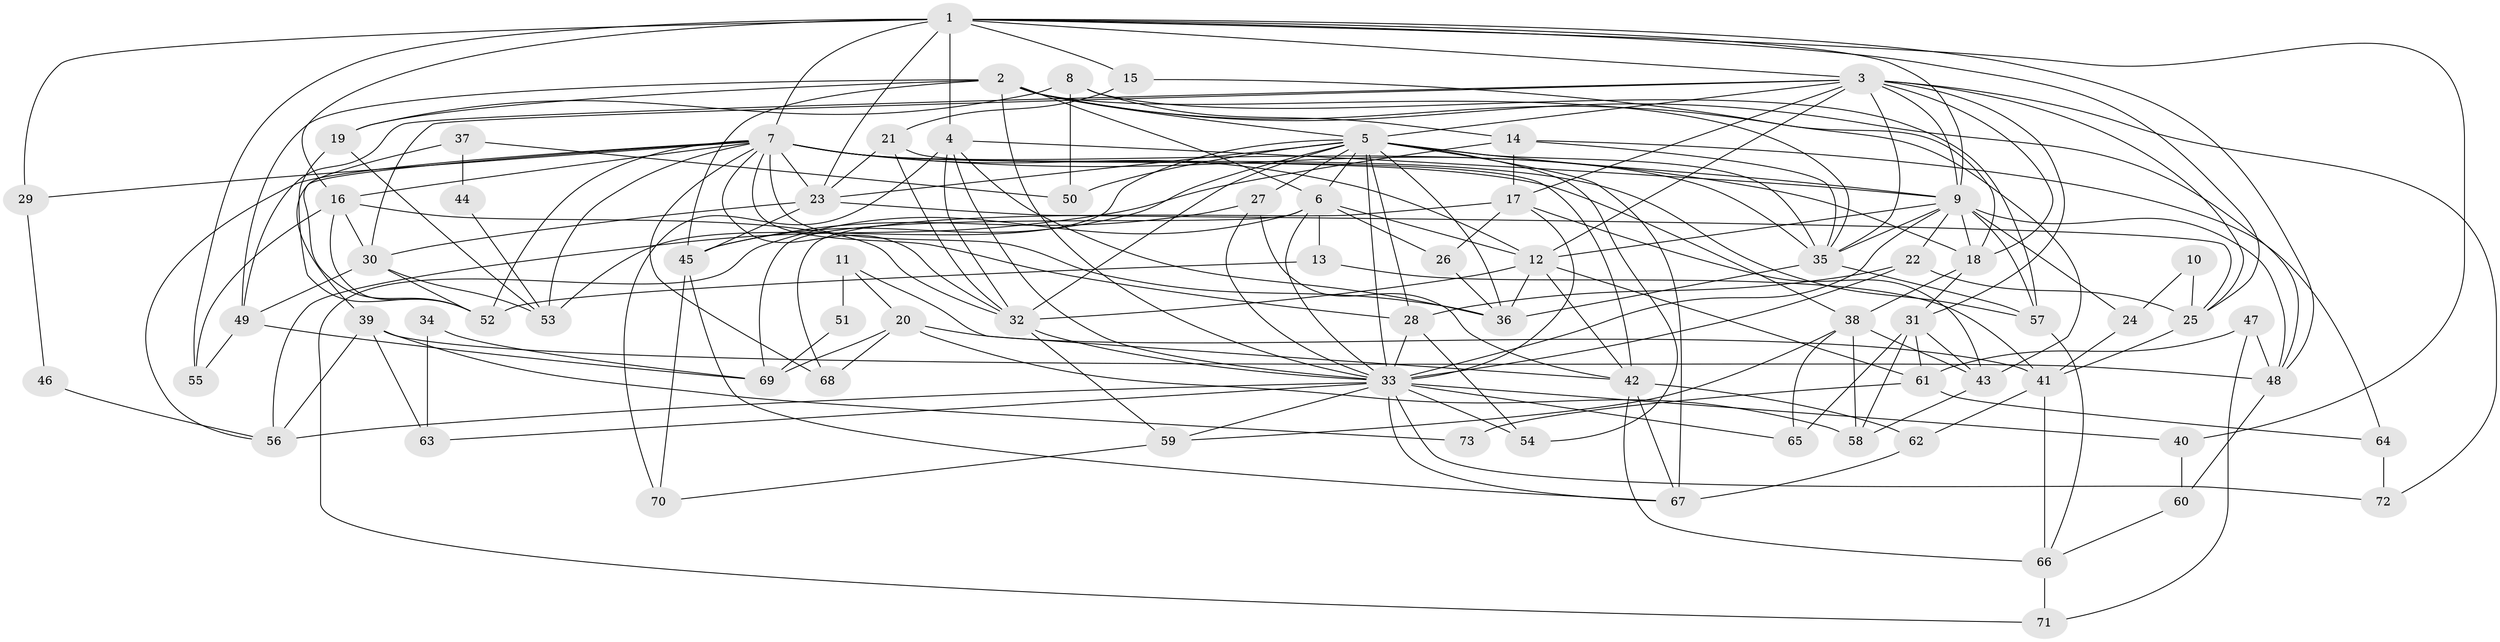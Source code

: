 // original degree distribution, {5: 0.17123287671232876, 2: 0.07534246575342465, 4: 0.2876712328767123, 3: 0.3287671232876712, 8: 0.00684931506849315, 6: 0.1095890410958904, 7: 0.02054794520547945}
// Generated by graph-tools (version 1.1) at 2025/43/03/06/25 01:43:20]
// undirected, 73 vertices, 194 edges
graph export_dot {
graph [start="1"]
  node [color=gray90,style=filled];
  1;
  2;
  3;
  4;
  5;
  6;
  7;
  8;
  9;
  10;
  11;
  12;
  13;
  14;
  15;
  16;
  17;
  18;
  19;
  20;
  21;
  22;
  23;
  24;
  25;
  26;
  27;
  28;
  29;
  30;
  31;
  32;
  33;
  34;
  35;
  36;
  37;
  38;
  39;
  40;
  41;
  42;
  43;
  44;
  45;
  46;
  47;
  48;
  49;
  50;
  51;
  52;
  53;
  54;
  55;
  56;
  57;
  58;
  59;
  60;
  61;
  62;
  63;
  64;
  65;
  66;
  67;
  68;
  69;
  70;
  71;
  72;
  73;
  1 -- 3 [weight=2.0];
  1 -- 4 [weight=1.0];
  1 -- 7 [weight=2.0];
  1 -- 9 [weight=2.0];
  1 -- 15 [weight=1.0];
  1 -- 16 [weight=3.0];
  1 -- 23 [weight=1.0];
  1 -- 25 [weight=1.0];
  1 -- 29 [weight=1.0];
  1 -- 40 [weight=1.0];
  1 -- 48 [weight=1.0];
  1 -- 55 [weight=1.0];
  2 -- 5 [weight=1.0];
  2 -- 6 [weight=1.0];
  2 -- 19 [weight=1.0];
  2 -- 33 [weight=1.0];
  2 -- 35 [weight=1.0];
  2 -- 43 [weight=1.0];
  2 -- 45 [weight=1.0];
  2 -- 48 [weight=1.0];
  2 -- 49 [weight=2.0];
  3 -- 5 [weight=1.0];
  3 -- 9 [weight=1.0];
  3 -- 12 [weight=1.0];
  3 -- 17 [weight=1.0];
  3 -- 18 [weight=1.0];
  3 -- 25 [weight=1.0];
  3 -- 30 [weight=1.0];
  3 -- 31 [weight=1.0];
  3 -- 35 [weight=1.0];
  3 -- 49 [weight=1.0];
  3 -- 72 [weight=1.0];
  4 -- 9 [weight=1.0];
  4 -- 32 [weight=1.0];
  4 -- 33 [weight=1.0];
  4 -- 36 [weight=1.0];
  4 -- 70 [weight=1.0];
  5 -- 6 [weight=1.0];
  5 -- 9 [weight=3.0];
  5 -- 23 [weight=1.0];
  5 -- 27 [weight=1.0];
  5 -- 28 [weight=2.0];
  5 -- 32 [weight=3.0];
  5 -- 33 [weight=2.0];
  5 -- 35 [weight=2.0];
  5 -- 36 [weight=1.0];
  5 -- 45 [weight=1.0];
  5 -- 50 [weight=1.0];
  5 -- 53 [weight=1.0];
  5 -- 54 [weight=1.0];
  5 -- 67 [weight=1.0];
  6 -- 12 [weight=2.0];
  6 -- 13 [weight=1.0];
  6 -- 26 [weight=1.0];
  6 -- 33 [weight=1.0];
  6 -- 69 [weight=1.0];
  6 -- 71 [weight=1.0];
  7 -- 12 [weight=1.0];
  7 -- 16 [weight=1.0];
  7 -- 18 [weight=1.0];
  7 -- 23 [weight=1.0];
  7 -- 28 [weight=1.0];
  7 -- 29 [weight=1.0];
  7 -- 32 [weight=1.0];
  7 -- 35 [weight=1.0];
  7 -- 36 [weight=1.0];
  7 -- 38 [weight=2.0];
  7 -- 39 [weight=1.0];
  7 -- 52 [weight=1.0];
  7 -- 53 [weight=1.0];
  7 -- 56 [weight=1.0];
  7 -- 57 [weight=1.0];
  7 -- 68 [weight=1.0];
  8 -- 14 [weight=1.0];
  8 -- 19 [weight=1.0];
  8 -- 50 [weight=1.0];
  8 -- 57 [weight=1.0];
  9 -- 12 [weight=2.0];
  9 -- 18 [weight=1.0];
  9 -- 22 [weight=1.0];
  9 -- 24 [weight=1.0];
  9 -- 33 [weight=3.0];
  9 -- 35 [weight=1.0];
  9 -- 48 [weight=1.0];
  9 -- 57 [weight=1.0];
  10 -- 24 [weight=1.0];
  10 -- 25 [weight=1.0];
  11 -- 20 [weight=1.0];
  11 -- 42 [weight=1.0];
  11 -- 51 [weight=1.0];
  12 -- 32 [weight=1.0];
  12 -- 36 [weight=1.0];
  12 -- 42 [weight=1.0];
  12 -- 61 [weight=1.0];
  13 -- 41 [weight=1.0];
  13 -- 52 [weight=1.0];
  14 -- 17 [weight=1.0];
  14 -- 35 [weight=1.0];
  14 -- 56 [weight=1.0];
  14 -- 64 [weight=1.0];
  15 -- 18 [weight=1.0];
  15 -- 21 [weight=1.0];
  16 -- 30 [weight=1.0];
  16 -- 32 [weight=1.0];
  16 -- 52 [weight=1.0];
  16 -- 55 [weight=1.0];
  17 -- 26 [weight=1.0];
  17 -- 33 [weight=1.0];
  17 -- 43 [weight=1.0];
  17 -- 68 [weight=1.0];
  18 -- 31 [weight=1.0];
  18 -- 38 [weight=3.0];
  19 -- 52 [weight=1.0];
  19 -- 53 [weight=1.0];
  20 -- 41 [weight=1.0];
  20 -- 58 [weight=1.0];
  20 -- 68 [weight=1.0];
  20 -- 69 [weight=1.0];
  21 -- 23 [weight=1.0];
  21 -- 32 [weight=1.0];
  21 -- 42 [weight=1.0];
  22 -- 25 [weight=1.0];
  22 -- 28 [weight=1.0];
  22 -- 33 [weight=1.0];
  23 -- 25 [weight=1.0];
  23 -- 30 [weight=1.0];
  23 -- 45 [weight=1.0];
  24 -- 41 [weight=1.0];
  25 -- 41 [weight=1.0];
  26 -- 36 [weight=1.0];
  27 -- 33 [weight=1.0];
  27 -- 42 [weight=1.0];
  27 -- 45 [weight=1.0];
  28 -- 33 [weight=1.0];
  28 -- 54 [weight=1.0];
  29 -- 46 [weight=1.0];
  30 -- 49 [weight=1.0];
  30 -- 52 [weight=1.0];
  30 -- 53 [weight=1.0];
  31 -- 43 [weight=1.0];
  31 -- 58 [weight=1.0];
  31 -- 61 [weight=1.0];
  31 -- 65 [weight=1.0];
  32 -- 33 [weight=1.0];
  32 -- 59 [weight=1.0];
  33 -- 40 [weight=1.0];
  33 -- 54 [weight=1.0];
  33 -- 56 [weight=1.0];
  33 -- 59 [weight=1.0];
  33 -- 63 [weight=1.0];
  33 -- 65 [weight=1.0];
  33 -- 67 [weight=1.0];
  33 -- 72 [weight=1.0];
  34 -- 63 [weight=1.0];
  34 -- 69 [weight=1.0];
  35 -- 36 [weight=4.0];
  35 -- 57 [weight=1.0];
  37 -- 44 [weight=1.0];
  37 -- 50 [weight=1.0];
  37 -- 52 [weight=1.0];
  38 -- 43 [weight=1.0];
  38 -- 58 [weight=1.0];
  38 -- 59 [weight=1.0];
  38 -- 65 [weight=1.0];
  39 -- 48 [weight=1.0];
  39 -- 56 [weight=1.0];
  39 -- 63 [weight=1.0];
  39 -- 73 [weight=1.0];
  40 -- 60 [weight=1.0];
  41 -- 62 [weight=1.0];
  41 -- 66 [weight=1.0];
  42 -- 62 [weight=1.0];
  42 -- 66 [weight=2.0];
  42 -- 67 [weight=1.0];
  43 -- 58 [weight=1.0];
  44 -- 53 [weight=1.0];
  45 -- 67 [weight=1.0];
  45 -- 70 [weight=1.0];
  46 -- 56 [weight=1.0];
  47 -- 48 [weight=1.0];
  47 -- 61 [weight=1.0];
  47 -- 71 [weight=1.0];
  48 -- 60 [weight=2.0];
  49 -- 55 [weight=1.0];
  49 -- 69 [weight=1.0];
  51 -- 69 [weight=1.0];
  57 -- 66 [weight=1.0];
  59 -- 70 [weight=1.0];
  60 -- 66 [weight=1.0];
  61 -- 64 [weight=1.0];
  61 -- 73 [weight=1.0];
  62 -- 67 [weight=1.0];
  64 -- 72 [weight=1.0];
  66 -- 71 [weight=1.0];
}

